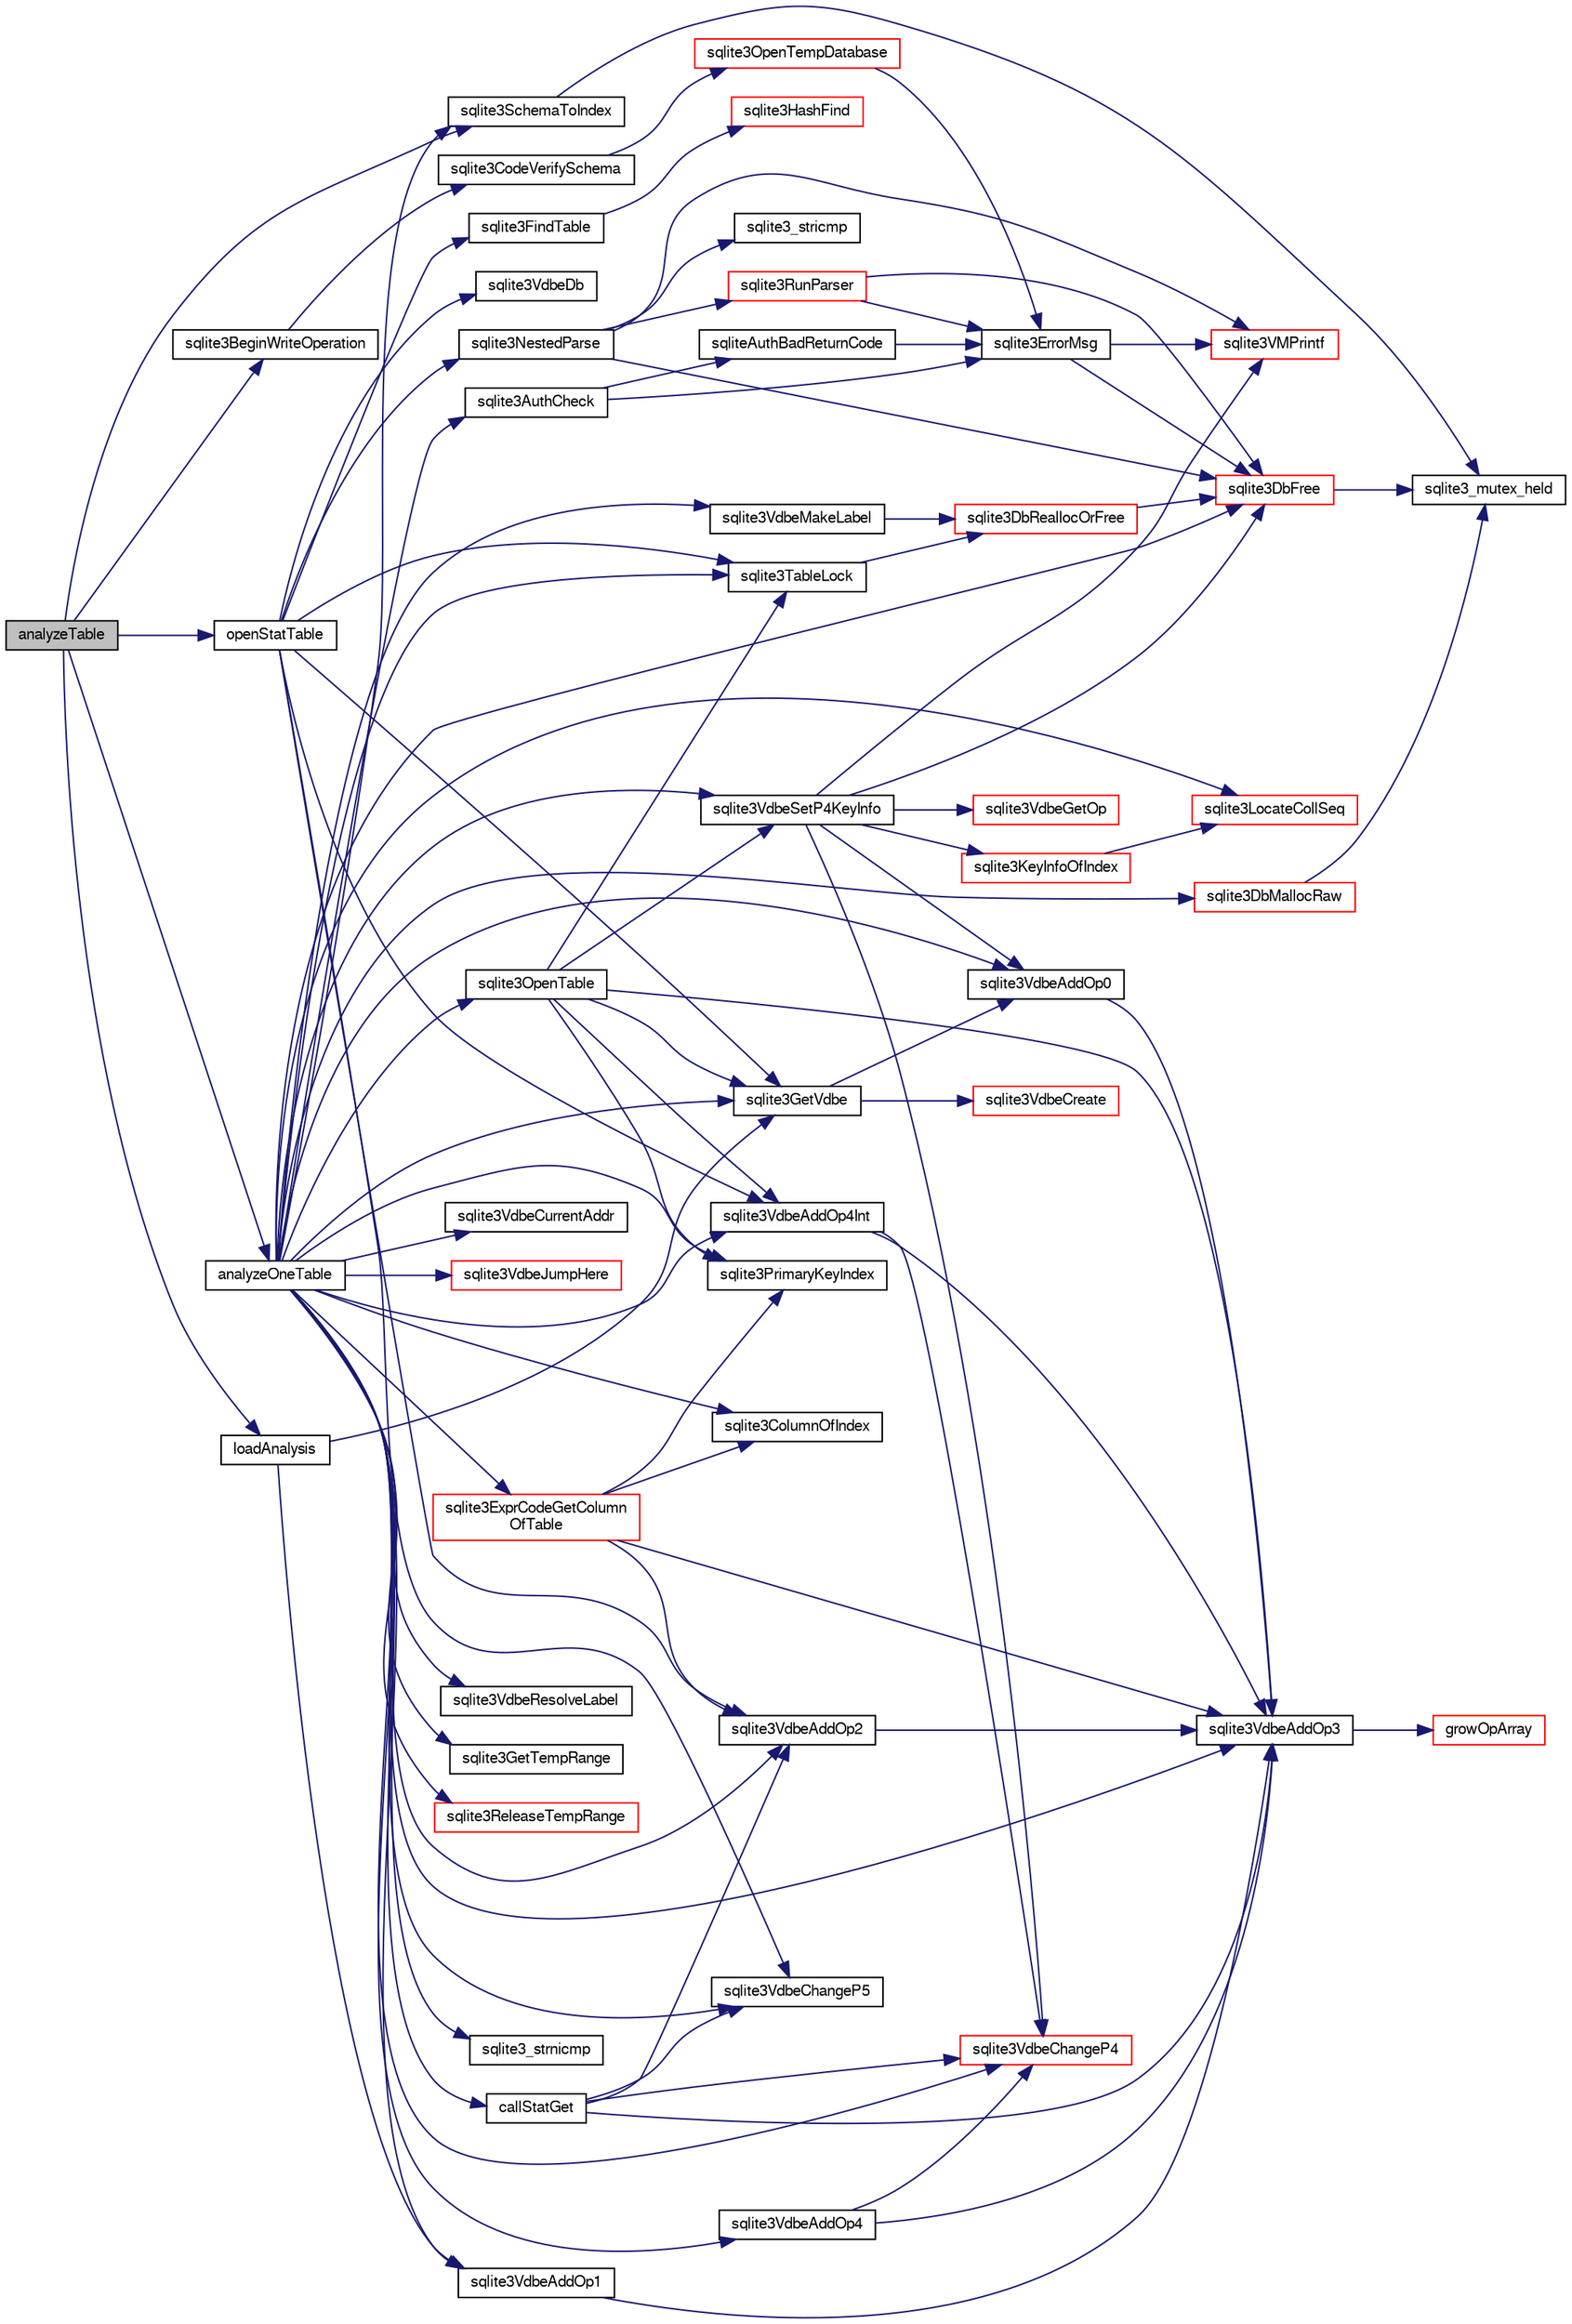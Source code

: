 digraph "analyzeTable"
{
  edge [fontname="FreeSans",fontsize="10",labelfontname="FreeSans",labelfontsize="10"];
  node [fontname="FreeSans",fontsize="10",shape=record];
  rankdir="LR";
  Node9478 [label="analyzeTable",height=0.2,width=0.4,color="black", fillcolor="grey75", style="filled", fontcolor="black"];
  Node9478 -> Node9479 [color="midnightblue",fontsize="10",style="solid",fontname="FreeSans"];
  Node9479 [label="sqlite3SchemaToIndex",height=0.2,width=0.4,color="black", fillcolor="white", style="filled",URL="$sqlite3_8c.html#ad9ef77a42022f1f8c8ab71b5761f5134"];
  Node9479 -> Node9480 [color="midnightblue",fontsize="10",style="solid",fontname="FreeSans"];
  Node9480 [label="sqlite3_mutex_held",height=0.2,width=0.4,color="black", fillcolor="white", style="filled",URL="$sqlite3_8c.html#acf77da68932b6bc163c5e68547ecc3e7"];
  Node9478 -> Node9481 [color="midnightblue",fontsize="10",style="solid",fontname="FreeSans"];
  Node9481 [label="sqlite3BeginWriteOperation",height=0.2,width=0.4,color="black", fillcolor="white", style="filled",URL="$sqlite3_8c.html#a21b1b811bbe305f922244f8913c87f10"];
  Node9481 -> Node9482 [color="midnightblue",fontsize="10",style="solid",fontname="FreeSans"];
  Node9482 [label="sqlite3CodeVerifySchema",height=0.2,width=0.4,color="black", fillcolor="white", style="filled",URL="$sqlite3_8c.html#ad9d8708d96f8416ec59ebf41c57000f9"];
  Node9482 -> Node9483 [color="midnightblue",fontsize="10",style="solid",fontname="FreeSans"];
  Node9483 [label="sqlite3OpenTempDatabase",height=0.2,width=0.4,color="red", fillcolor="white", style="filled",URL="$sqlite3_8c.html#aaf3088380b731428b72d3b5777f93755"];
  Node9483 -> Node9978 [color="midnightblue",fontsize="10",style="solid",fontname="FreeSans"];
  Node9978 [label="sqlite3ErrorMsg",height=0.2,width=0.4,color="black", fillcolor="white", style="filled",URL="$sqlite3_8c.html#aee2798e173651adae0f9c85469f3457d"];
  Node9978 -> Node9787 [color="midnightblue",fontsize="10",style="solid",fontname="FreeSans"];
  Node9787 [label="sqlite3VMPrintf",height=0.2,width=0.4,color="red", fillcolor="white", style="filled",URL="$sqlite3_8c.html#a05535d0982ef06fbc2ee8195ebbae689"];
  Node9978 -> Node9508 [color="midnightblue",fontsize="10",style="solid",fontname="FreeSans"];
  Node9508 [label="sqlite3DbFree",height=0.2,width=0.4,color="red", fillcolor="white", style="filled",URL="$sqlite3_8c.html#ac70ab821a6607b4a1b909582dc37a069"];
  Node9508 -> Node9480 [color="midnightblue",fontsize="10",style="solid",fontname="FreeSans"];
  Node9478 -> Node9981 [color="midnightblue",fontsize="10",style="solid",fontname="FreeSans"];
  Node9981 [label="openStatTable",height=0.2,width=0.4,color="black", fillcolor="white", style="filled",URL="$sqlite3_8c.html#aea3da21ca87050c11c23e01f578cc5dc"];
  Node9981 -> Node9982 [color="midnightblue",fontsize="10",style="solid",fontname="FreeSans"];
  Node9982 [label="sqlite3GetVdbe",height=0.2,width=0.4,color="black", fillcolor="white", style="filled",URL="$sqlite3_8c.html#a76b721dcd00b0587308547594cb6c1f4"];
  Node9982 -> Node9983 [color="midnightblue",fontsize="10",style="solid",fontname="FreeSans"];
  Node9983 [label="sqlite3VdbeCreate",height=0.2,width=0.4,color="red", fillcolor="white", style="filled",URL="$sqlite3_8c.html#a7778fbbc1a7b677f680ce0afc44a88e2"];
  Node9982 -> Node9984 [color="midnightblue",fontsize="10",style="solid",fontname="FreeSans"];
  Node9984 [label="sqlite3VdbeAddOp0",height=0.2,width=0.4,color="black", fillcolor="white", style="filled",URL="$sqlite3_8c.html#a0aefd237fc1d629f3a3d3d454ced408a"];
  Node9984 -> Node9985 [color="midnightblue",fontsize="10",style="solid",fontname="FreeSans"];
  Node9985 [label="sqlite3VdbeAddOp3",height=0.2,width=0.4,color="black", fillcolor="white", style="filled",URL="$sqlite3_8c.html#a29b4560b019211a73e1478cec7468345"];
  Node9985 -> Node9986 [color="midnightblue",fontsize="10",style="solid",fontname="FreeSans"];
  Node9986 [label="growOpArray",height=0.2,width=0.4,color="red", fillcolor="white", style="filled",URL="$sqlite3_8c.html#adb00b9ead01ffe0d757d5a6d0853ada5"];
  Node9981 -> Node9987 [color="midnightblue",fontsize="10",style="solid",fontname="FreeSans"];
  Node9987 [label="sqlite3VdbeDb",height=0.2,width=0.4,color="black", fillcolor="white", style="filled",URL="$sqlite3_8c.html#a6cb1b36e2823fc3eff25dc162f71f28b"];
  Node9981 -> Node9988 [color="midnightblue",fontsize="10",style="solid",fontname="FreeSans"];
  Node9988 [label="sqlite3FindTable",height=0.2,width=0.4,color="black", fillcolor="white", style="filled",URL="$sqlite3_8c.html#afa51dbee6173bf3a8a3df76b07cea789"];
  Node9988 -> Node9989 [color="midnightblue",fontsize="10",style="solid",fontname="FreeSans"];
  Node9989 [label="sqlite3HashFind",height=0.2,width=0.4,color="red", fillcolor="white", style="filled",URL="$sqlite3_8c.html#a8ca124229470a66b4c9c141ded48e2aa"];
  Node9981 -> Node9992 [color="midnightblue",fontsize="10",style="solid",fontname="FreeSans"];
  Node9992 [label="sqlite3NestedParse",height=0.2,width=0.4,color="black", fillcolor="white", style="filled",URL="$sqlite3_8c.html#ae78bd6187a28892732af5428ec15b03f"];
  Node9992 -> Node9787 [color="midnightblue",fontsize="10",style="solid",fontname="FreeSans"];
  Node9992 -> Node9993 [color="midnightblue",fontsize="10",style="solid",fontname="FreeSans"];
  Node9993 [label="sqlite3RunParser",height=0.2,width=0.4,color="red", fillcolor="white", style="filled",URL="$sqlite3_8c.html#a174f16a9adcc64bf971bae4a5ffa3488"];
  Node9993 -> Node9978 [color="midnightblue",fontsize="10",style="solid",fontname="FreeSans"];
  Node9993 -> Node9508 [color="midnightblue",fontsize="10",style="solid",fontname="FreeSans"];
  Node9992 -> Node9508 [color="midnightblue",fontsize="10",style="solid",fontname="FreeSans"];
  Node9992 -> Node10359 [color="midnightblue",fontsize="10",style="solid",fontname="FreeSans"];
  Node10359 [label="sqlite3_stricmp",height=0.2,width=0.4,color="black", fillcolor="white", style="filled",URL="$sqlite3_8c.html#aaa53981a07ebaa0c9d16b24032fb943c"];
  Node9981 -> Node10443 [color="midnightblue",fontsize="10",style="solid",fontname="FreeSans"];
  Node10443 [label="sqlite3TableLock",height=0.2,width=0.4,color="black", fillcolor="white", style="filled",URL="$sqlite3_8c.html#a13be5e81f379c515f270f6f2a3bb63a7"];
  Node10443 -> Node9622 [color="midnightblue",fontsize="10",style="solid",fontname="FreeSans"];
  Node9622 [label="sqlite3DbReallocOrFree",height=0.2,width=0.4,color="red", fillcolor="white", style="filled",URL="$sqlite3_8c.html#a532a9fd62eeb46b61885a0fff075231c"];
  Node9622 -> Node9508 [color="midnightblue",fontsize="10",style="solid",fontname="FreeSans"];
  Node9981 -> Node10444 [color="midnightblue",fontsize="10",style="solid",fontname="FreeSans"];
  Node10444 [label="sqlite3VdbeAddOp2",height=0.2,width=0.4,color="black", fillcolor="white", style="filled",URL="$sqlite3_8c.html#ae87204d7b069da19e4db0404c6deaae5"];
  Node10444 -> Node9985 [color="midnightblue",fontsize="10",style="solid",fontname="FreeSans"];
  Node9981 -> Node10445 [color="midnightblue",fontsize="10",style="solid",fontname="FreeSans"];
  Node10445 [label="sqlite3VdbeAddOp4Int",height=0.2,width=0.4,color="black", fillcolor="white", style="filled",URL="$sqlite3_8c.html#afff63410071bb7015a6392d8a7704b43"];
  Node10445 -> Node9985 [color="midnightblue",fontsize="10",style="solid",fontname="FreeSans"];
  Node10445 -> Node10446 [color="midnightblue",fontsize="10",style="solid",fontname="FreeSans"];
  Node10446 [label="sqlite3VdbeChangeP4",height=0.2,width=0.4,color="red", fillcolor="white", style="filled",URL="$sqlite3_8c.html#add0d891a062d044a0c7e6fc072702830"];
  Node9981 -> Node10447 [color="midnightblue",fontsize="10",style="solid",fontname="FreeSans"];
  Node10447 [label="sqlite3VdbeChangeP5",height=0.2,width=0.4,color="black", fillcolor="white", style="filled",URL="$sqlite3_8c.html#a4dde2e4087eda945511b05d667050740"];
  Node9478 -> Node10448 [color="midnightblue",fontsize="10",style="solid",fontname="FreeSans"];
  Node10448 [label="analyzeOneTable",height=0.2,width=0.4,color="black", fillcolor="white", style="filled",URL="$sqlite3_8c.html#a31d4182bf855943a5d0526dbb4987803"];
  Node10448 -> Node9982 [color="midnightblue",fontsize="10",style="solid",fontname="FreeSans"];
  Node10448 -> Node9735 [color="midnightblue",fontsize="10",style="solid",fontname="FreeSans"];
  Node9735 [label="sqlite3_strnicmp",height=0.2,width=0.4,color="black", fillcolor="white", style="filled",URL="$sqlite3_8c.html#a447f0d33bec85d66c5e1ea6c71e41101"];
  Node10448 -> Node9479 [color="midnightblue",fontsize="10",style="solid",fontname="FreeSans"];
  Node10448 -> Node10449 [color="midnightblue",fontsize="10",style="solid",fontname="FreeSans"];
  Node10449 [label="sqlite3AuthCheck",height=0.2,width=0.4,color="black", fillcolor="white", style="filled",URL="$sqlite3_8c.html#a83c75b8b7aa1c35301005be7ff1a8582"];
  Node10449 -> Node9978 [color="midnightblue",fontsize="10",style="solid",fontname="FreeSans"];
  Node10449 -> Node10450 [color="midnightblue",fontsize="10",style="solid",fontname="FreeSans"];
  Node10450 [label="sqliteAuthBadReturnCode",height=0.2,width=0.4,color="black", fillcolor="white", style="filled",URL="$sqlite3_8c.html#ad8fdda3ef346903a89e24dd825642bc1"];
  Node10450 -> Node9978 [color="midnightblue",fontsize="10",style="solid",fontname="FreeSans"];
  Node10448 -> Node10443 [color="midnightblue",fontsize="10",style="solid",fontname="FreeSans"];
  Node10448 -> Node10451 [color="midnightblue",fontsize="10",style="solid",fontname="FreeSans"];
  Node10451 [label="sqlite3OpenTable",height=0.2,width=0.4,color="black", fillcolor="white", style="filled",URL="$sqlite3_8c.html#aa935d8de28fb95e999736ef792d5a808"];
  Node10451 -> Node9982 [color="midnightblue",fontsize="10",style="solid",fontname="FreeSans"];
  Node10451 -> Node10443 [color="midnightblue",fontsize="10",style="solid",fontname="FreeSans"];
  Node10451 -> Node10445 [color="midnightblue",fontsize="10",style="solid",fontname="FreeSans"];
  Node10451 -> Node10013 [color="midnightblue",fontsize="10",style="solid",fontname="FreeSans"];
  Node10013 [label="sqlite3PrimaryKeyIndex",height=0.2,width=0.4,color="black", fillcolor="white", style="filled",URL="$sqlite3_8c.html#af6edde3fbbd22a22b86ad32677fad95b"];
  Node10451 -> Node9985 [color="midnightblue",fontsize="10",style="solid",fontname="FreeSans"];
  Node10451 -> Node10452 [color="midnightblue",fontsize="10",style="solid",fontname="FreeSans"];
  Node10452 [label="sqlite3VdbeSetP4KeyInfo",height=0.2,width=0.4,color="black", fillcolor="white", style="filled",URL="$sqlite3_8c.html#a342090b36fbf7fdace2a23b8efca030c"];
  Node10452 -> Node10446 [color="midnightblue",fontsize="10",style="solid",fontname="FreeSans"];
  Node10452 -> Node10453 [color="midnightblue",fontsize="10",style="solid",fontname="FreeSans"];
  Node10453 [label="sqlite3KeyInfoOfIndex",height=0.2,width=0.4,color="red", fillcolor="white", style="filled",URL="$sqlite3_8c.html#a7b4298fb8e674075dbe680baae5f451b"];
  Node10453 -> Node10455 [color="midnightblue",fontsize="10",style="solid",fontname="FreeSans"];
  Node10455 [label="sqlite3LocateCollSeq",height=0.2,width=0.4,color="red", fillcolor="white", style="filled",URL="$sqlite3_8c.html#a7dda1703fcf97a8e9a556697976c90af"];
  Node10452 -> Node9508 [color="midnightblue",fontsize="10",style="solid",fontname="FreeSans"];
  Node10452 -> Node9787 [color="midnightblue",fontsize="10",style="solid",fontname="FreeSans"];
  Node10452 -> Node9984 [color="midnightblue",fontsize="10",style="solid",fontname="FreeSans"];
  Node10452 -> Node10462 [color="midnightblue",fontsize="10",style="solid",fontname="FreeSans"];
  Node10462 [label="sqlite3VdbeGetOp",height=0.2,width=0.4,color="red", fillcolor="white", style="filled",URL="$sqlite3_8c.html#a5ab7282d63d42e66c8d7cb7a9d0c6f74"];
  Node10448 -> Node10463 [color="midnightblue",fontsize="10",style="solid",fontname="FreeSans"];
  Node10463 [label="sqlite3VdbeAddOp4",height=0.2,width=0.4,color="black", fillcolor="white", style="filled",URL="$sqlite3_8c.html#a739d7a47b1c11779283b7797ea7e1d4d"];
  Node10463 -> Node9985 [color="midnightblue",fontsize="10",style="solid",fontname="FreeSans"];
  Node10463 -> Node10446 [color="midnightblue",fontsize="10",style="solid",fontname="FreeSans"];
  Node10448 -> Node9985 [color="midnightblue",fontsize="10",style="solid",fontname="FreeSans"];
  Node10448 -> Node10452 [color="midnightblue",fontsize="10",style="solid",fontname="FreeSans"];
  Node10448 -> Node10444 [color="midnightblue",fontsize="10",style="solid",fontname="FreeSans"];
  Node10448 -> Node10446 [color="midnightblue",fontsize="10",style="solid",fontname="FreeSans"];
  Node10448 -> Node10447 [color="midnightblue",fontsize="10",style="solid",fontname="FreeSans"];
  Node10448 -> Node10464 [color="midnightblue",fontsize="10",style="solid",fontname="FreeSans"];
  Node10464 [label="sqlite3VdbeAddOp1",height=0.2,width=0.4,color="black", fillcolor="white", style="filled",URL="$sqlite3_8c.html#a6207112b1851d7e7d76e887ef6d72d5a"];
  Node10464 -> Node9985 [color="midnightblue",fontsize="10",style="solid",fontname="FreeSans"];
  Node10448 -> Node10465 [color="midnightblue",fontsize="10",style="solid",fontname="FreeSans"];
  Node10465 [label="sqlite3VdbeCurrentAddr",height=0.2,width=0.4,color="black", fillcolor="white", style="filled",URL="$sqlite3_8c.html#a5e2bf0933a091bdfd7f0acd86a894889"];
  Node10448 -> Node10466 [color="midnightblue",fontsize="10",style="solid",fontname="FreeSans"];
  Node10466 [label="sqlite3VdbeMakeLabel",height=0.2,width=0.4,color="black", fillcolor="white", style="filled",URL="$sqlite3_8c.html#acf57ce8fb6f3c634375c019f5ebe66f6"];
  Node10466 -> Node9622 [color="midnightblue",fontsize="10",style="solid",fontname="FreeSans"];
  Node10448 -> Node9507 [color="midnightblue",fontsize="10",style="solid",fontname="FreeSans"];
  Node9507 [label="sqlite3DbMallocRaw",height=0.2,width=0.4,color="red", fillcolor="white", style="filled",URL="$sqlite3_8c.html#abbe8be0cf7175e11ddc3e2218fad924e"];
  Node9507 -> Node9480 [color="midnightblue",fontsize="10",style="solid",fontname="FreeSans"];
  Node10448 -> Node9984 [color="midnightblue",fontsize="10",style="solid",fontname="FreeSans"];
  Node10448 -> Node10455 [color="midnightblue",fontsize="10",style="solid",fontname="FreeSans"];
  Node10448 -> Node10467 [color="midnightblue",fontsize="10",style="solid",fontname="FreeSans"];
  Node10467 [label="sqlite3VdbeJumpHere",height=0.2,width=0.4,color="red", fillcolor="white", style="filled",URL="$sqlite3_8c.html#a95562175c9105ba0abe1d4dc6f8a39d4"];
  Node10448 -> Node10469 [color="midnightblue",fontsize="10",style="solid",fontname="FreeSans"];
  Node10469 [label="sqlite3VdbeResolveLabel",height=0.2,width=0.4,color="black", fillcolor="white", style="filled",URL="$sqlite3_8c.html#a0a86f82356e392d9a84a008559c1aeeb"];
  Node10448 -> Node9508 [color="midnightblue",fontsize="10",style="solid",fontname="FreeSans"];
  Node10448 -> Node10013 [color="midnightblue",fontsize="10",style="solid",fontname="FreeSans"];
  Node10448 -> Node10470 [color="midnightblue",fontsize="10",style="solid",fontname="FreeSans"];
  Node10470 [label="sqlite3GetTempRange",height=0.2,width=0.4,color="black", fillcolor="white", style="filled",URL="$sqlite3_8c.html#a75c8f9ab8d6f3d1dfe6fe777928fba61"];
  Node10448 -> Node10471 [color="midnightblue",fontsize="10",style="solid",fontname="FreeSans"];
  Node10471 [label="sqlite3ColumnOfIndex",height=0.2,width=0.4,color="black", fillcolor="white", style="filled",URL="$sqlite3_8c.html#a8f768b249ef197e3d6bd27a630b8028a"];
  Node10448 -> Node10472 [color="midnightblue",fontsize="10",style="solid",fontname="FreeSans"];
  Node10472 [label="sqlite3ReleaseTempRange",height=0.2,width=0.4,color="red", fillcolor="white", style="filled",URL="$sqlite3_8c.html#ac6e5c116ee77134890c274aeeef6196d"];
  Node10448 -> Node10475 [color="midnightblue",fontsize="10",style="solid",fontname="FreeSans"];
  Node10475 [label="callStatGet",height=0.2,width=0.4,color="black", fillcolor="white", style="filled",URL="$sqlite3_8c.html#aae801ecb4e01d271d64f1419f7ba0cfc"];
  Node10475 -> Node10444 [color="midnightblue",fontsize="10",style="solid",fontname="FreeSans"];
  Node10475 -> Node9985 [color="midnightblue",fontsize="10",style="solid",fontname="FreeSans"];
  Node10475 -> Node10446 [color="midnightblue",fontsize="10",style="solid",fontname="FreeSans"];
  Node10475 -> Node10447 [color="midnightblue",fontsize="10",style="solid",fontname="FreeSans"];
  Node10448 -> Node10445 [color="midnightblue",fontsize="10",style="solid",fontname="FreeSans"];
  Node10448 -> Node10476 [color="midnightblue",fontsize="10",style="solid",fontname="FreeSans"];
  Node10476 [label="sqlite3ExprCodeGetColumn\lOfTable",height=0.2,width=0.4,color="red", fillcolor="white", style="filled",URL="$sqlite3_8c.html#aef676ae689397d0e050eb0a360c32315"];
  Node10476 -> Node10444 [color="midnightblue",fontsize="10",style="solid",fontname="FreeSans"];
  Node10476 -> Node10471 [color="midnightblue",fontsize="10",style="solid",fontname="FreeSans"];
  Node10476 -> Node10013 [color="midnightblue",fontsize="10",style="solid",fontname="FreeSans"];
  Node10476 -> Node9985 [color="midnightblue",fontsize="10",style="solid",fontname="FreeSans"];
  Node9478 -> Node10485 [color="midnightblue",fontsize="10",style="solid",fontname="FreeSans"];
  Node10485 [label="loadAnalysis",height=0.2,width=0.4,color="black", fillcolor="white", style="filled",URL="$sqlite3_8c.html#a7bc3ff25db7075bef4102ed7b5d65e20"];
  Node10485 -> Node9982 [color="midnightblue",fontsize="10",style="solid",fontname="FreeSans"];
  Node10485 -> Node10464 [color="midnightblue",fontsize="10",style="solid",fontname="FreeSans"];
}
